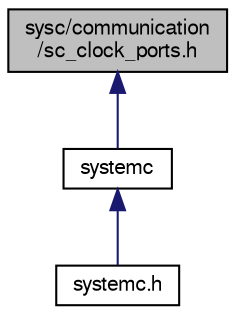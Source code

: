 digraph "sysc/communication/sc_clock_ports.h"
{
  edge [fontname="FreeSans",fontsize="10",labelfontname="FreeSans",labelfontsize="10"];
  node [fontname="FreeSans",fontsize="10",shape=record];
  Node60 [label="sysc/communication\l/sc_clock_ports.h",height=0.2,width=0.4,color="black", fillcolor="grey75", style="filled", fontcolor="black"];
  Node60 -> Node61 [dir="back",color="midnightblue",fontsize="10",style="solid",fontname="FreeSans"];
  Node61 [label="systemc",height=0.2,width=0.4,color="black", fillcolor="white", style="filled",URL="$a00401.html"];
  Node61 -> Node62 [dir="back",color="midnightblue",fontsize="10",style="solid",fontname="FreeSans"];
  Node62 [label="systemc.h",height=0.2,width=0.4,color="black", fillcolor="white", style="filled",URL="$a00404.html"];
}
